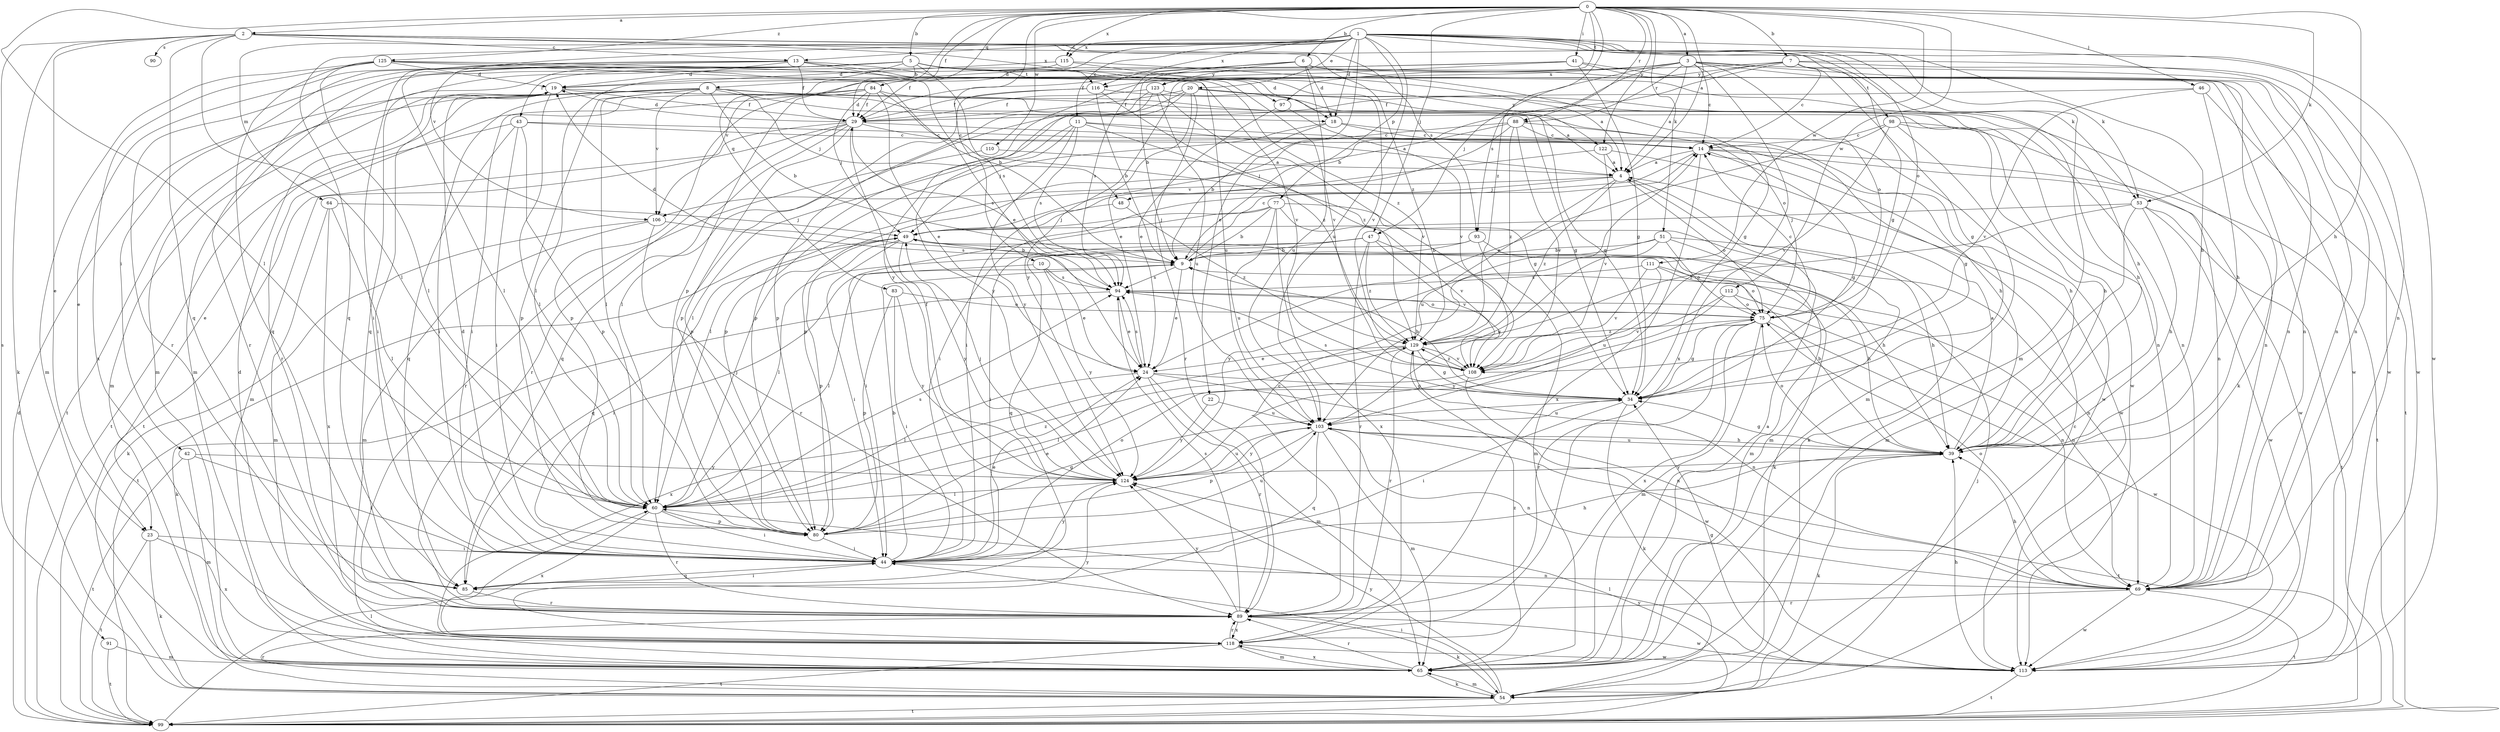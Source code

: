 strict digraph  {
0;
1;
2;
3;
4;
5;
6;
7;
8;
9;
10;
11;
13;
14;
18;
19;
20;
22;
23;
24;
29;
34;
39;
41;
42;
43;
44;
46;
47;
48;
49;
51;
53;
54;
60;
64;
65;
69;
75;
77;
80;
83;
84;
85;
88;
89;
90;
91;
93;
94;
97;
98;
99;
103;
106;
108;
110;
111;
112;
113;
115;
116;
118;
122;
123;
124;
125;
129;
0 -> 2  [label=a];
0 -> 3  [label=a];
0 -> 4  [label=a];
0 -> 5  [label=b];
0 -> 6  [label=b];
0 -> 7  [label=b];
0 -> 10  [label=c];
0 -> 29  [label=f];
0 -> 39  [label=h];
0 -> 41  [label=i];
0 -> 46  [label=j];
0 -> 47  [label=j];
0 -> 51  [label=k];
0 -> 53  [label=k];
0 -> 60  [label=l];
0 -> 83  [label=q];
0 -> 84  [label=q];
0 -> 88  [label=r];
0 -> 97  [label=t];
0 -> 110  [label=w];
0 -> 111  [label=w];
0 -> 112  [label=w];
0 -> 115  [label=x];
0 -> 122  [label=y];
0 -> 125  [label=z];
0 -> 129  [label=z];
1 -> 11  [label=c];
1 -> 13  [label=c];
1 -> 18  [label=d];
1 -> 20  [label=e];
1 -> 22  [label=e];
1 -> 34  [label=g];
1 -> 39  [label=h];
1 -> 53  [label=k];
1 -> 64  [label=m];
1 -> 65  [label=m];
1 -> 69  [label=n];
1 -> 75  [label=o];
1 -> 77  [label=p];
1 -> 80  [label=p];
1 -> 85  [label=q];
1 -> 103  [label=u];
1 -> 106  [label=v];
1 -> 113  [label=w];
1 -> 115  [label=x];
1 -> 116  [label=x];
2 -> 13  [label=c];
2 -> 23  [label=e];
2 -> 53  [label=k];
2 -> 54  [label=k];
2 -> 60  [label=l];
2 -> 85  [label=q];
2 -> 90  [label=s];
2 -> 91  [label=s];
2 -> 93  [label=s];
2 -> 116  [label=x];
2 -> 129  [label=z];
3 -> 4  [label=a];
3 -> 14  [label=c];
3 -> 29  [label=f];
3 -> 47  [label=j];
3 -> 54  [label=k];
3 -> 69  [label=n];
3 -> 75  [label=o];
3 -> 88  [label=r];
3 -> 93  [label=s];
3 -> 113  [label=w];
3 -> 116  [label=x];
3 -> 118  [label=x];
4 -> 48  [label=j];
4 -> 54  [label=k];
4 -> 75  [label=o];
4 -> 103  [label=u];
4 -> 106  [label=v];
4 -> 129  [label=z];
5 -> 8  [label=b];
5 -> 18  [label=d];
5 -> 23  [label=e];
5 -> 39  [label=h];
5 -> 42  [label=i];
5 -> 43  [label=i];
5 -> 60  [label=l];
5 -> 85  [label=q];
5 -> 89  [label=r];
5 -> 94  [label=s];
5 -> 97  [label=t];
5 -> 122  [label=y];
6 -> 9  [label=b];
6 -> 18  [label=d];
6 -> 29  [label=f];
6 -> 34  [label=g];
6 -> 69  [label=n];
6 -> 94  [label=s];
6 -> 103  [label=u];
6 -> 123  [label=y];
7 -> 9  [label=b];
7 -> 14  [label=c];
7 -> 34  [label=g];
7 -> 69  [label=n];
7 -> 98  [label=t];
7 -> 106  [label=v];
7 -> 113  [label=w];
7 -> 123  [label=y];
7 -> 124  [label=y];
8 -> 9  [label=b];
8 -> 18  [label=d];
8 -> 23  [label=e];
8 -> 34  [label=g];
8 -> 44  [label=i];
8 -> 48  [label=j];
8 -> 60  [label=l];
8 -> 69  [label=n];
8 -> 80  [label=p];
8 -> 99  [label=t];
8 -> 106  [label=v];
9 -> 14  [label=c];
9 -> 24  [label=e];
9 -> 60  [label=l];
9 -> 94  [label=s];
10 -> 24  [label=e];
10 -> 44  [label=i];
10 -> 94  [label=s];
10 -> 124  [label=y];
11 -> 4  [label=a];
11 -> 14  [label=c];
11 -> 34  [label=g];
11 -> 60  [label=l];
11 -> 80  [label=p];
11 -> 94  [label=s];
11 -> 124  [label=y];
13 -> 19  [label=d];
13 -> 24  [label=e];
13 -> 29  [label=f];
13 -> 44  [label=i];
13 -> 60  [label=l];
13 -> 89  [label=r];
13 -> 103  [label=u];
13 -> 108  [label=v];
14 -> 4  [label=a];
14 -> 34  [label=g];
14 -> 44  [label=i];
14 -> 99  [label=t];
14 -> 113  [label=w];
14 -> 118  [label=x];
18 -> 9  [label=b];
18 -> 14  [label=c];
18 -> 49  [label=j];
18 -> 113  [label=w];
19 -> 29  [label=f];
19 -> 44  [label=i];
19 -> 60  [label=l];
19 -> 65  [label=m];
19 -> 113  [label=w];
20 -> 24  [label=e];
20 -> 29  [label=f];
20 -> 34  [label=g];
20 -> 39  [label=h];
20 -> 60  [label=l];
20 -> 69  [label=n];
20 -> 80  [label=p];
20 -> 89  [label=r];
22 -> 103  [label=u];
22 -> 124  [label=y];
23 -> 44  [label=i];
23 -> 54  [label=k];
23 -> 99  [label=t];
23 -> 118  [label=x];
24 -> 34  [label=g];
24 -> 60  [label=l];
24 -> 65  [label=m];
24 -> 69  [label=n];
24 -> 89  [label=r];
24 -> 94  [label=s];
29 -> 14  [label=c];
29 -> 19  [label=d];
29 -> 39  [label=h];
29 -> 65  [label=m];
29 -> 80  [label=p];
29 -> 85  [label=q];
29 -> 89  [label=r];
29 -> 94  [label=s];
29 -> 99  [label=t];
34 -> 9  [label=b];
34 -> 44  [label=i];
34 -> 54  [label=k];
34 -> 94  [label=s];
34 -> 103  [label=u];
39 -> 4  [label=a];
39 -> 9  [label=b];
39 -> 34  [label=g];
39 -> 54  [label=k];
39 -> 75  [label=o];
39 -> 103  [label=u];
39 -> 124  [label=y];
41 -> 19  [label=d];
41 -> 34  [label=g];
41 -> 65  [label=m];
41 -> 69  [label=n];
41 -> 113  [label=w];
41 -> 124  [label=y];
42 -> 44  [label=i];
42 -> 65  [label=m];
42 -> 99  [label=t];
42 -> 124  [label=y];
43 -> 14  [label=c];
43 -> 39  [label=h];
43 -> 44  [label=i];
43 -> 80  [label=p];
43 -> 85  [label=q];
43 -> 99  [label=t];
44 -> 9  [label=b];
44 -> 19  [label=d];
44 -> 24  [label=e];
44 -> 39  [label=h];
44 -> 69  [label=n];
44 -> 75  [label=o];
44 -> 85  [label=q];
44 -> 124  [label=y];
46 -> 29  [label=f];
46 -> 39  [label=h];
46 -> 99  [label=t];
46 -> 108  [label=v];
47 -> 9  [label=b];
47 -> 44  [label=i];
47 -> 69  [label=n];
47 -> 85  [label=q];
47 -> 89  [label=r];
47 -> 108  [label=v];
47 -> 129  [label=z];
48 -> 49  [label=j];
48 -> 129  [label=z];
49 -> 9  [label=b];
49 -> 44  [label=i];
49 -> 54  [label=k];
49 -> 80  [label=p];
49 -> 85  [label=q];
49 -> 99  [label=t];
49 -> 124  [label=y];
51 -> 9  [label=b];
51 -> 39  [label=h];
51 -> 65  [label=m];
51 -> 75  [label=o];
51 -> 103  [label=u];
51 -> 124  [label=y];
53 -> 39  [label=h];
53 -> 49  [label=j];
53 -> 65  [label=m];
53 -> 99  [label=t];
53 -> 113  [label=w];
53 -> 129  [label=z];
54 -> 14  [label=c];
54 -> 44  [label=i];
54 -> 65  [label=m];
54 -> 89  [label=r];
54 -> 99  [label=t];
54 -> 124  [label=y];
60 -> 44  [label=i];
60 -> 49  [label=j];
60 -> 80  [label=p];
60 -> 89  [label=r];
60 -> 94  [label=s];
60 -> 118  [label=x];
60 -> 129  [label=z];
64 -> 49  [label=j];
64 -> 60  [label=l];
64 -> 65  [label=m];
64 -> 118  [label=x];
65 -> 4  [label=a];
65 -> 54  [label=k];
65 -> 89  [label=r];
65 -> 118  [label=x];
65 -> 129  [label=z];
69 -> 39  [label=h];
69 -> 75  [label=o];
69 -> 89  [label=r];
69 -> 99  [label=t];
69 -> 113  [label=w];
75 -> 14  [label=c];
75 -> 34  [label=g];
75 -> 65  [label=m];
75 -> 89  [label=r];
75 -> 113  [label=w];
75 -> 118  [label=x];
75 -> 129  [label=z];
77 -> 9  [label=b];
77 -> 44  [label=i];
77 -> 49  [label=j];
77 -> 65  [label=m];
77 -> 103  [label=u];
77 -> 108  [label=v];
77 -> 118  [label=x];
80 -> 24  [label=e];
80 -> 34  [label=g];
80 -> 44  [label=i];
80 -> 103  [label=u];
83 -> 44  [label=i];
83 -> 75  [label=o];
83 -> 80  [label=p];
83 -> 124  [label=y];
84 -> 24  [label=e];
84 -> 29  [label=f];
84 -> 44  [label=i];
84 -> 49  [label=j];
84 -> 75  [label=o];
84 -> 80  [label=p];
84 -> 89  [label=r];
84 -> 129  [label=z];
85 -> 44  [label=i];
85 -> 89  [label=r];
88 -> 14  [label=c];
88 -> 34  [label=g];
88 -> 44  [label=i];
88 -> 49  [label=j];
88 -> 80  [label=p];
88 -> 108  [label=v];
88 -> 129  [label=z];
89 -> 14  [label=c];
89 -> 54  [label=k];
89 -> 94  [label=s];
89 -> 113  [label=w];
89 -> 118  [label=x];
89 -> 124  [label=y];
91 -> 65  [label=m];
91 -> 99  [label=t];
93 -> 9  [label=b];
93 -> 39  [label=h];
93 -> 60  [label=l];
93 -> 65  [label=m];
94 -> 19  [label=d];
94 -> 24  [label=e];
94 -> 54  [label=k];
94 -> 69  [label=n];
94 -> 75  [label=o];
97 -> 24  [label=e];
97 -> 108  [label=v];
98 -> 14  [label=c];
98 -> 24  [label=e];
98 -> 39  [label=h];
98 -> 65  [label=m];
98 -> 69  [label=n];
98 -> 108  [label=v];
99 -> 19  [label=d];
99 -> 49  [label=j];
99 -> 60  [label=l];
99 -> 124  [label=y];
103 -> 39  [label=h];
103 -> 65  [label=m];
103 -> 69  [label=n];
103 -> 80  [label=p];
103 -> 85  [label=q];
103 -> 99  [label=t];
103 -> 124  [label=y];
106 -> 54  [label=k];
106 -> 65  [label=m];
106 -> 89  [label=r];
106 -> 94  [label=s];
108 -> 60  [label=l];
108 -> 113  [label=w];
108 -> 129  [label=z];
110 -> 4  [label=a];
110 -> 89  [label=r];
111 -> 39  [label=h];
111 -> 75  [label=o];
111 -> 94  [label=s];
111 -> 103  [label=u];
111 -> 108  [label=v];
112 -> 69  [label=n];
112 -> 75  [label=o];
112 -> 108  [label=v];
112 -> 124  [label=y];
113 -> 34  [label=g];
113 -> 39  [label=h];
113 -> 60  [label=l];
113 -> 99  [label=t];
115 -> 4  [label=a];
115 -> 19  [label=d];
115 -> 65  [label=m];
115 -> 108  [label=v];
116 -> 9  [label=b];
116 -> 29  [label=f];
116 -> 69  [label=n];
116 -> 80  [label=p];
116 -> 129  [label=z];
118 -> 19  [label=d];
118 -> 65  [label=m];
118 -> 89  [label=r];
118 -> 99  [label=t];
118 -> 113  [label=w];
118 -> 124  [label=y];
122 -> 4  [label=a];
122 -> 60  [label=l];
122 -> 108  [label=v];
122 -> 113  [label=w];
123 -> 4  [label=a];
123 -> 29  [label=f];
123 -> 80  [label=p];
123 -> 103  [label=u];
123 -> 108  [label=v];
123 -> 124  [label=y];
124 -> 29  [label=f];
124 -> 49  [label=j];
124 -> 60  [label=l];
124 -> 103  [label=u];
125 -> 9  [label=b];
125 -> 19  [label=d];
125 -> 60  [label=l];
125 -> 65  [label=m];
125 -> 85  [label=q];
125 -> 108  [label=v];
125 -> 118  [label=x];
125 -> 129  [label=z];
129 -> 24  [label=e];
129 -> 34  [label=g];
129 -> 69  [label=n];
129 -> 89  [label=r];
129 -> 108  [label=v];
129 -> 118  [label=x];
}
